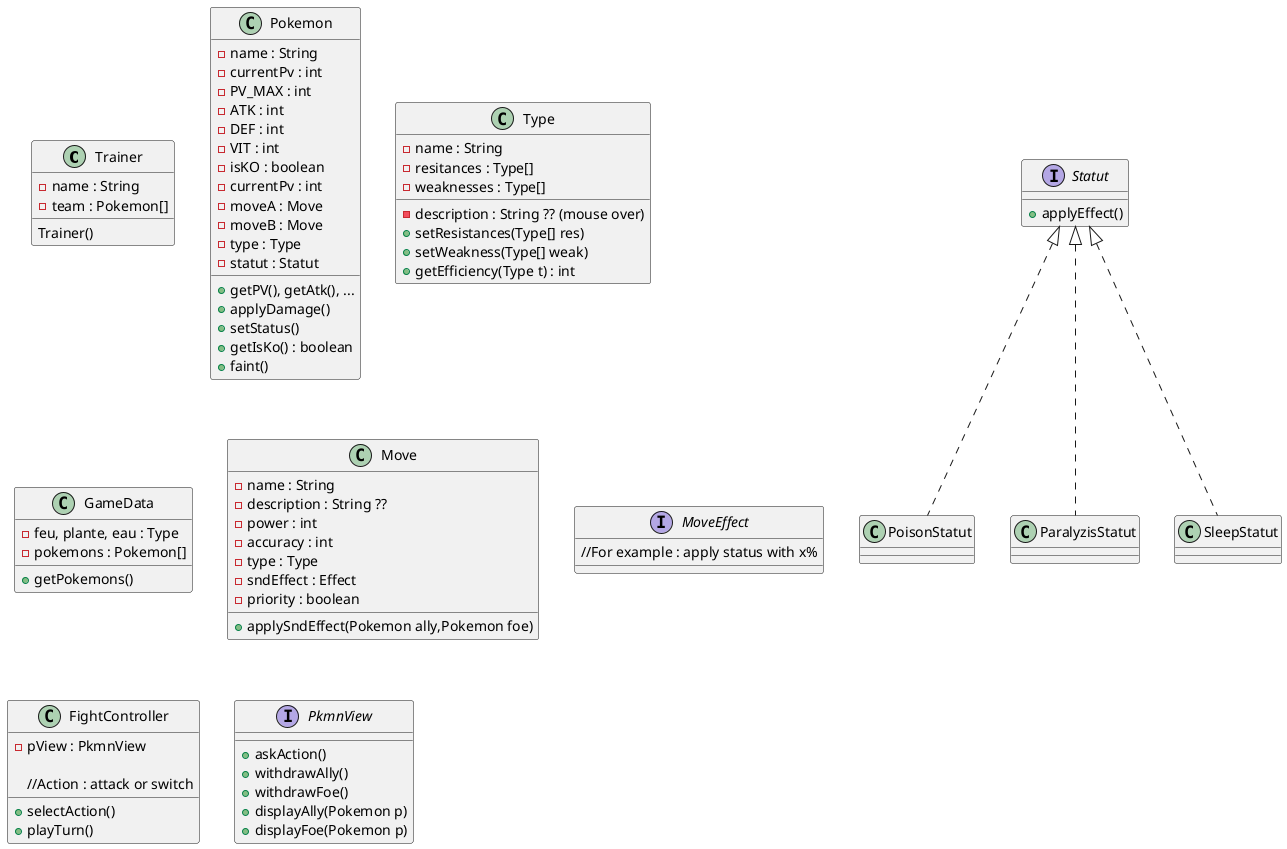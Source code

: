 @startuml

class Trainer{
    - name : String
    - team : Pokemon[]
    Trainer()
}

class Pokemon{
    - name : String
    - currentPv : int
    - PV_MAX : int
    - ATK : int 
    - DEF : int 
    - VIT : int 
    - isKO : boolean
    - currentPv : int
    - moveA : Move 
    - moveB : Move
    - type : Type
    - statut : Statut
    + getPV(), getAtk(), ...
    + applyDamage() 
    + setStatus()
    + getIsKo() : boolean
    + faint()
}

class Type{
    - name : String
    - description : String ?? (mouse over)
    - resitances : Type[]
    - weaknesses : Type[]
    + setResistances(Type[] res)
    + setWeakness(Type[] weak)
    + getEfficiency(Type t) : int 
}

class GameData{
    - feu, plante, eau : Type
    - pokemons : Pokemon[]
    + getPokemons()
}

class Move{
    - name : String
    - description : String ??
    - power : int
    - accuracy : int 
    - type : Type
    - sndEffect : Effect
    - priority : boolean
    + applySndEffect(Pokemon ally,Pokemon foe)
}

interface MoveEffect{
    //For example : apply status with x%
} 

interface Statut{
    + applyEffect()
}

class PoisonStatut implements Statut
class ParalyzisStatut implements Statut
class SleepStatut implements Statut


class FightController{
    - pView : PkmnView
    + selectAction()
    + playTurn()

    //Action : attack or switch
}

interface PkmnView{
    + askAction()
    + withdrawAlly()
    + withdrawFoe()
    + displayAlly(Pokemon p) 
    + displayFoe(Pokemon p)
}

@enduml